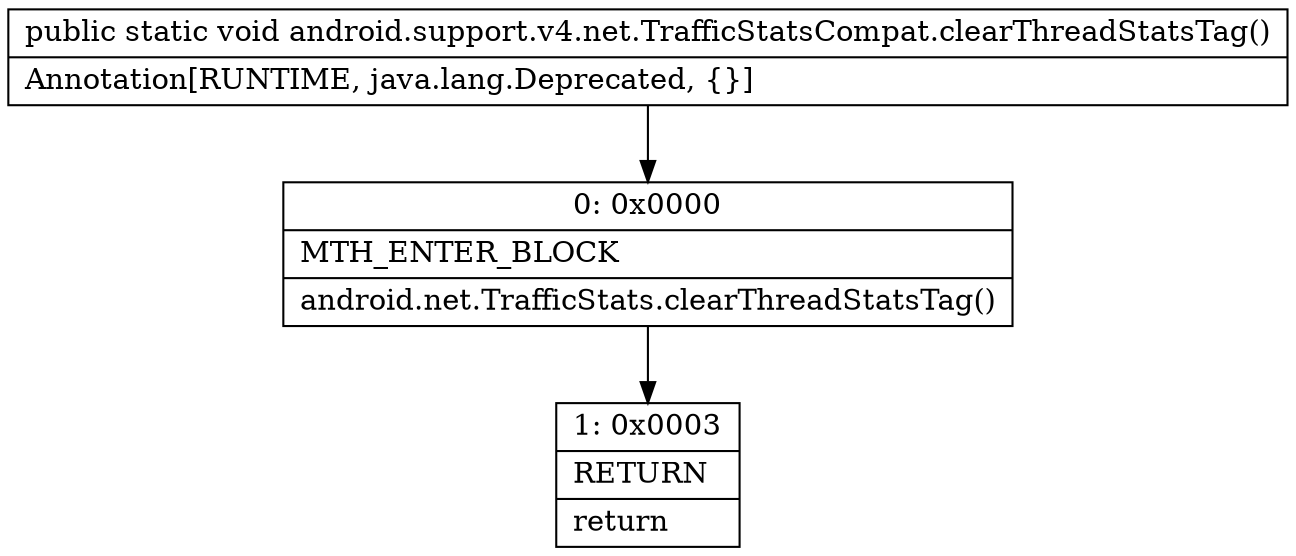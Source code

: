 digraph "CFG forandroid.support.v4.net.TrafficStatsCompat.clearThreadStatsTag()V" {
Node_0 [shape=record,label="{0\:\ 0x0000|MTH_ENTER_BLOCK\l|android.net.TrafficStats.clearThreadStatsTag()\l}"];
Node_1 [shape=record,label="{1\:\ 0x0003|RETURN\l|return\l}"];
MethodNode[shape=record,label="{public static void android.support.v4.net.TrafficStatsCompat.clearThreadStatsTag()  | Annotation[RUNTIME, java.lang.Deprecated, \{\}]\l}"];
MethodNode -> Node_0;
Node_0 -> Node_1;
}

